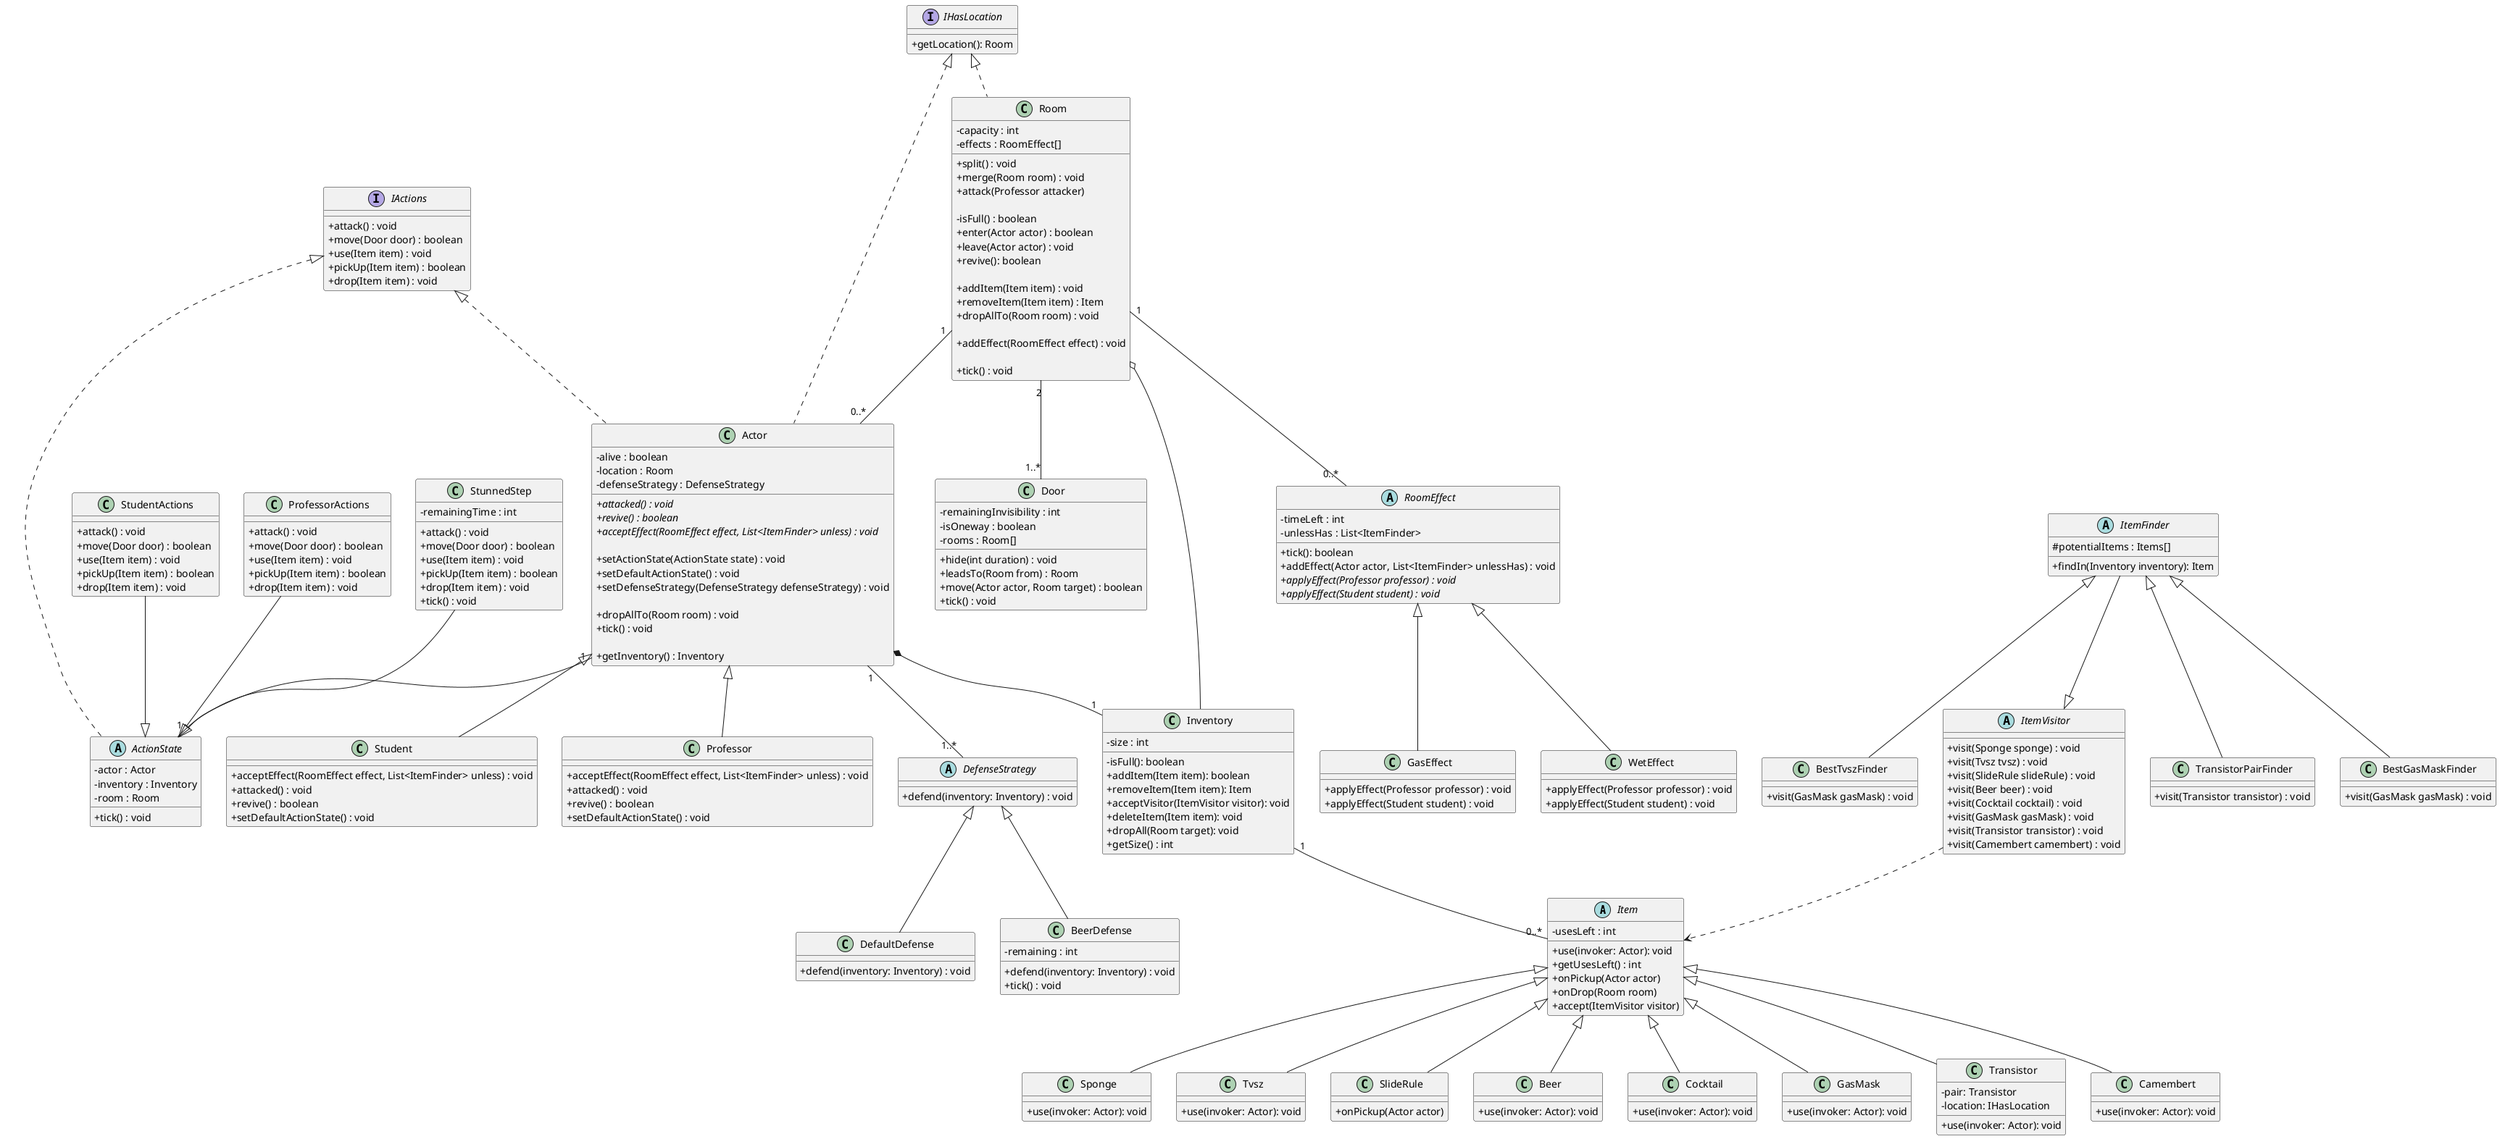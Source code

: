 @startuml
skinparam classAttributeIconSize 0


'Items --------------------------------------------
abstract class Item {
    - usesLeft : int
    + use(invoker: Actor): void
    + getUsesLeft() : int
    + onPickup(Actor actor)
    + onDrop(Room room)
    + accept(ItemVisitor visitor)
}

class Sponge {
    + use(invoker: Actor): void
}

class Tvsz {
    + use(invoker: Actor): void
}

class SlideRule {
    + onPickup(Actor actor)
}

class Beer {
    + use(invoker: Actor): void
}

class Cocktail {
    + use(invoker: Actor): void
}

class GasMask {
    + use(invoker: Actor): void
}

class Transistor {
    - pair: Transistor
    - location: IHasLocation
    + use(invoker: Actor): void
}

class Camembert {
    + use(invoker: Actor): void
}

Item <|-- Sponge
Item <|-- Tvsz
Item <|-- SlideRule
Item <|-- Beer
Item <|-- Cocktail
Item <|-- GasMask
Item <|-- Transistor
Item <|-- Camembert

'Inventory ----------------------------------------
class Inventory {
    - size : int

    - isFull(): boolean
    + addItem(Item item): boolean
    + removeItem(Item item): Item
    + acceptVisitor(ItemVisitor visitor): void
    + deleteItem(Item item): void
    + dropAll(Room target): void
    + getSize() : int
}

/' 
itt a remove és a delete összevonható lenne egy 
removeItem(Item item, boolean shouldDelete)-re
'/

Inventory "1" -- "0..*" Item

' azért asszociáció, mivel ettől még az item-nek van egyedi léte

Actor *--"1" Inventory
Room o-- Inventory

'Character ----------------------------------------

class Actor {
    - alive : boolean
    - location : Room
    - defenseStrategy : DefenseStrategy

    + {abstract} attacked() : void
    + {abstract} revive() : boolean
    + {abstract} acceptEffect(RoomEffect effect, List<ItemFinder> unless) : void

    + setActionState(ActionState state) : void
    + setDefaultActionState() : void
    + setDefenseStrategy(DefenseStrategy defenseStrategy) : void

    + dropAllTo(Room room) : void
    + tick() : void

    + getInventory() : Inventory
}

Actor "1" -- "1" ActionState
Actor "1" -- "1..*" DefenseStrategy

class Student {
    + acceptEffect(RoomEffect effect, List<ItemFinder> unless) : void
    + attacked() : void
    + revive() : boolean
    + setDefaultActionState() : void
}

Actor <|-- Student

class Professor {
    + acceptEffect(RoomEffect effect, List<ItemFinder> unless) : void
    + attacked() : void
    + revive() : boolean
    + setDefaultActionState() : void
}

Actor <|-- Professor

'ez egy kísérleti dolog - szedd ki, ha nem tetszik

'Room ---------------------------------------------

class Room {
    - capacity : int
    - effects : RoomEffect[]

    + split() : void
    + merge(Room room) : void
    + attack(Professor attacker)
    
    - isFull() : boolean
    + enter(Actor actor) : boolean
    + leave(Actor actor) : void
    + revive(): boolean

    + addItem(Item item) : void
    + removeItem(Item item) : Item
    + dropAllTo(Room room) : void

    + addEffect(RoomEffect effect) : void

    + tick() : void
}

/'
az egyirányú ajtók merge-nél eltűnnek, ha a két szoba 
között voltak?
ezt elég később lekezelni, de erre nem gondoltam még
'/

/' 
hogyan is fogjuk értesíteni a bennlévő professort, ha 
egy hallgató belép?

lehet ez egy merész gondolat, de mi lenne, ha mi az ajtót
kérnénk, hogy engedjen át minket?

és akkor a szoba enter-je tudna értesíteni minden bennlévőt
a belépésről
'/

class Door {
    - remainingInvisibility : int
    - isOneway : boolean
    - rooms : Room[]

    + hide(int duration) : void
    + leadsTo(Room from) : Room
    + move(Actor actor, Room target) : boolean
    + tick() : void
}

Room "1" -- "0..*" Actor 
Room "2" -- "1..*" Door
Room "1" -- "0..*" RoomEffect

interface IHasLocation {
    + getLocation(): Room
}

IHasLocation <|.. Room
IHasLocation <|.. Actor

'Effect -------------------------------------------
abstract class RoomEffect {
    - timeLeft : int
    - unlessHas : List<ItemFinder>
    + tick(): boolean
    + addEffect(Actor actor, List<ItemFinder> unlessHas) : void
    + {abstract} applyEffect(Professor professor) : void
    + {abstract} applyEffect(Student student) : void
}
' tick returns false when the effect expires

RoomEffect <|-- WetEffect
RoomEffect <|-- GasEffect

class WetEffect {
    + applyEffect(Professor professor) : void
    + applyEffect(Student student) : void
}

class GasEffect {
    + applyEffect(Professor professor) : void
    + applyEffect(Student student) : void
}

'State --------------------------------------------
interface IActions {
    + attack() : void
    + move(Door door) : boolean
    + use(Item item) : void
    + pickUp(Item item) : boolean
    + drop(Item item) : void
}

IActions <|.. Actor
IActions <|.. ActionState

abstract class ActionState {
    - actor : Actor
    - inventory : Inventory
    - room : Room
    + tick() : void
}

class StudentActions {
    + attack() : void
    + move(Door door) : boolean
    + use(Item item) : void
    + pickUp(Item item) : boolean
    + drop(Item item) : void
}

StudentActions --|> ActionState

class ProfessorActions {
    + attack() : void
    + move(Door door) : boolean
    + use(Item item) : void
    + pickUp(Item item) : boolean
    + drop(Item item) : void
}

ProfessorActions --|> ActionState

class StunnedStep {
    - remainingTime : int

    + attack() : void
    + move(Door door) : boolean
    + use(Item item) : void
    + pickUp(Item item) : boolean
    + drop(Item item) : void
    + tick() : void
}

StunnedStep --|> ActionState

'Strategy -----------------------------------
abstract class DefenseStrategy {
    + defend(inventory: Inventory) : void
}

class DefaultDefense {
    + defend(inventory: Inventory) : void
}

class BeerDefense {
    - remaining : int
    + defend(inventory: Inventory) : void
    + tick() : void
}

DefenseStrategy <|-- DefaultDefense
DefenseStrategy <|-- BeerDefense

'Visitors ----------------------------------------
abstract class ItemVisitor {
    + visit(Sponge sponge) : void
    + visit(Tvsz tvsz) : void
    + visit(SlideRule slideRule) : void
    + visit(Beer beer) : void
    + visit(Cocktail cocktail) : void
    + visit(GasMask gasMask) : void
    + visit(Transistor transistor) : void
    + visit(Camembert camembert) : void
}

ItemVisitor ..> Item

abstract class ItemFinder {
    # potentialItems : Items[]
    + findIn(Inventory inventory): Item
}

ItemFinder --|> ItemVisitor

class TransistorPairFinder {
    + visit(Transistor transistor) : void
}

class BestGasMaskFinder {
    + visit(GasMask gasMask) : void
}

class BestTvszFinder {
    + visit(GasMask gasMask) : void
}   

ItemFinder <|-- TransistorPairFinder
ItemFinder <|-- BestGasMaskFinder
ItemFinder <|-- BestTvszFinder

@enduml